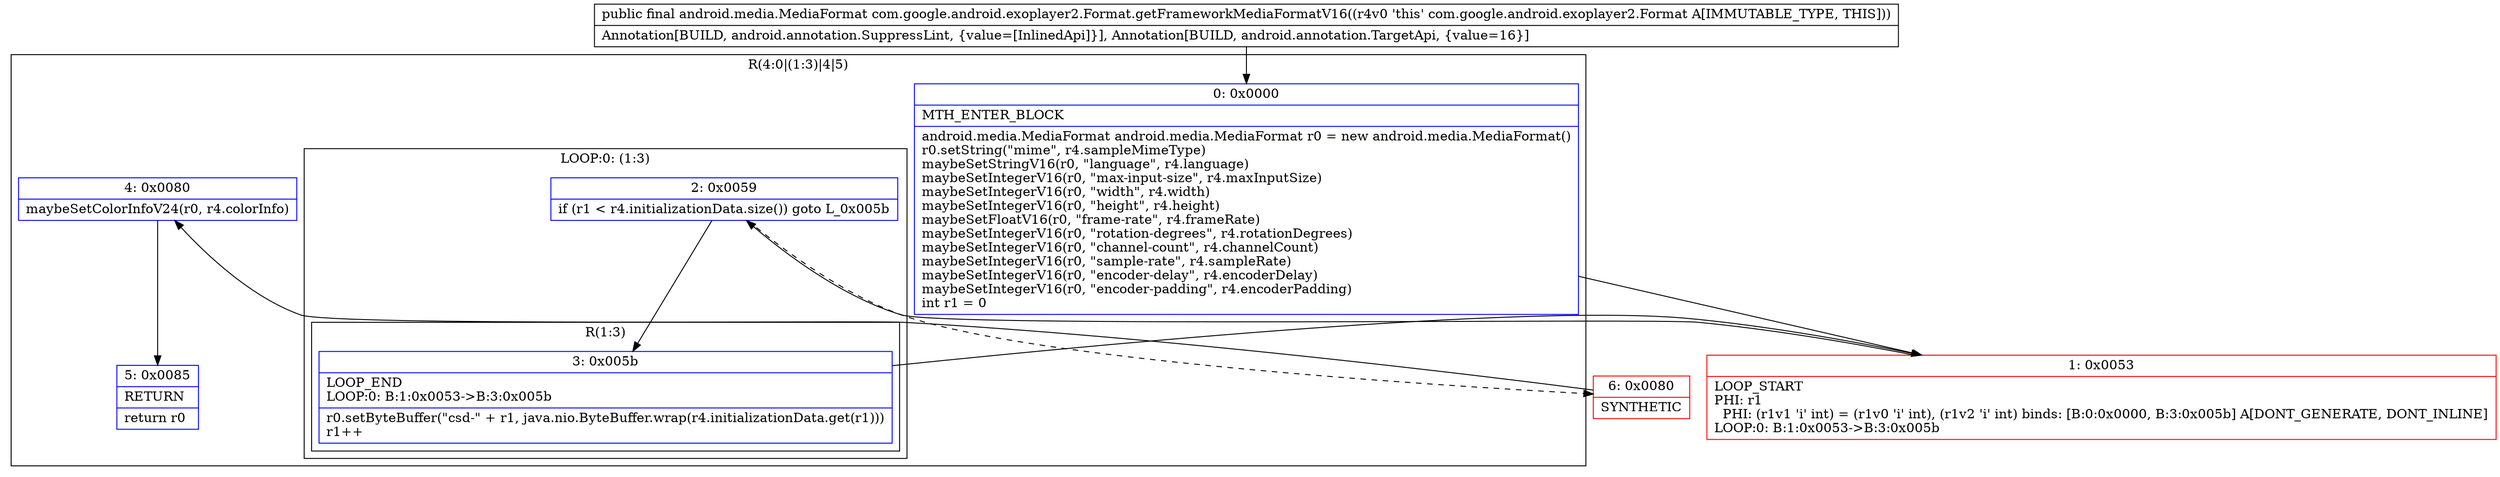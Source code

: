 digraph "CFG forcom.google.android.exoplayer2.Format.getFrameworkMediaFormatV16()Landroid\/media\/MediaFormat;" {
subgraph cluster_Region_367371332 {
label = "R(4:0|(1:3)|4|5)";
node [shape=record,color=blue];
Node_0 [shape=record,label="{0\:\ 0x0000|MTH_ENTER_BLOCK\l|android.media.MediaFormat android.media.MediaFormat r0 = new android.media.MediaFormat()\lr0.setString(\"mime\", r4.sampleMimeType)\lmaybeSetStringV16(r0, \"language\", r4.language)\lmaybeSetIntegerV16(r0, \"max\-input\-size\", r4.maxInputSize)\lmaybeSetIntegerV16(r0, \"width\", r4.width)\lmaybeSetIntegerV16(r0, \"height\", r4.height)\lmaybeSetFloatV16(r0, \"frame\-rate\", r4.frameRate)\lmaybeSetIntegerV16(r0, \"rotation\-degrees\", r4.rotationDegrees)\lmaybeSetIntegerV16(r0, \"channel\-count\", r4.channelCount)\lmaybeSetIntegerV16(r0, \"sample\-rate\", r4.sampleRate)\lmaybeSetIntegerV16(r0, \"encoder\-delay\", r4.encoderDelay)\lmaybeSetIntegerV16(r0, \"encoder\-padding\", r4.encoderPadding)\lint r1 = 0\l}"];
subgraph cluster_LoopRegion_920253360 {
label = "LOOP:0: (1:3)";
node [shape=record,color=blue];
Node_2 [shape=record,label="{2\:\ 0x0059|if (r1 \< r4.initializationData.size()) goto L_0x005b\l}"];
subgraph cluster_Region_903314555 {
label = "R(1:3)";
node [shape=record,color=blue];
Node_3 [shape=record,label="{3\:\ 0x005b|LOOP_END\lLOOP:0: B:1:0x0053\-\>B:3:0x005b\l|r0.setByteBuffer(\"csd\-\" + r1, java.nio.ByteBuffer.wrap(r4.initializationData.get(r1)))\lr1++\l}"];
}
}
Node_4 [shape=record,label="{4\:\ 0x0080|maybeSetColorInfoV24(r0, r4.colorInfo)\l}"];
Node_5 [shape=record,label="{5\:\ 0x0085|RETURN\l|return r0\l}"];
}
Node_1 [shape=record,color=red,label="{1\:\ 0x0053|LOOP_START\lPHI: r1 \l  PHI: (r1v1 'i' int) = (r1v0 'i' int), (r1v2 'i' int) binds: [B:0:0x0000, B:3:0x005b] A[DONT_GENERATE, DONT_INLINE]\lLOOP:0: B:1:0x0053\-\>B:3:0x005b\l}"];
Node_6 [shape=record,color=red,label="{6\:\ 0x0080|SYNTHETIC\l}"];
MethodNode[shape=record,label="{public final android.media.MediaFormat com.google.android.exoplayer2.Format.getFrameworkMediaFormatV16((r4v0 'this' com.google.android.exoplayer2.Format A[IMMUTABLE_TYPE, THIS]))  | Annotation[BUILD, android.annotation.SuppressLint, \{value=[InlinedApi]\}], Annotation[BUILD, android.annotation.TargetApi, \{value=16\}]\l}"];
MethodNode -> Node_0;
Node_0 -> Node_1;
Node_2 -> Node_3;
Node_2 -> Node_6[style=dashed];
Node_3 -> Node_1;
Node_4 -> Node_5;
Node_1 -> Node_2;
Node_6 -> Node_4;
}

